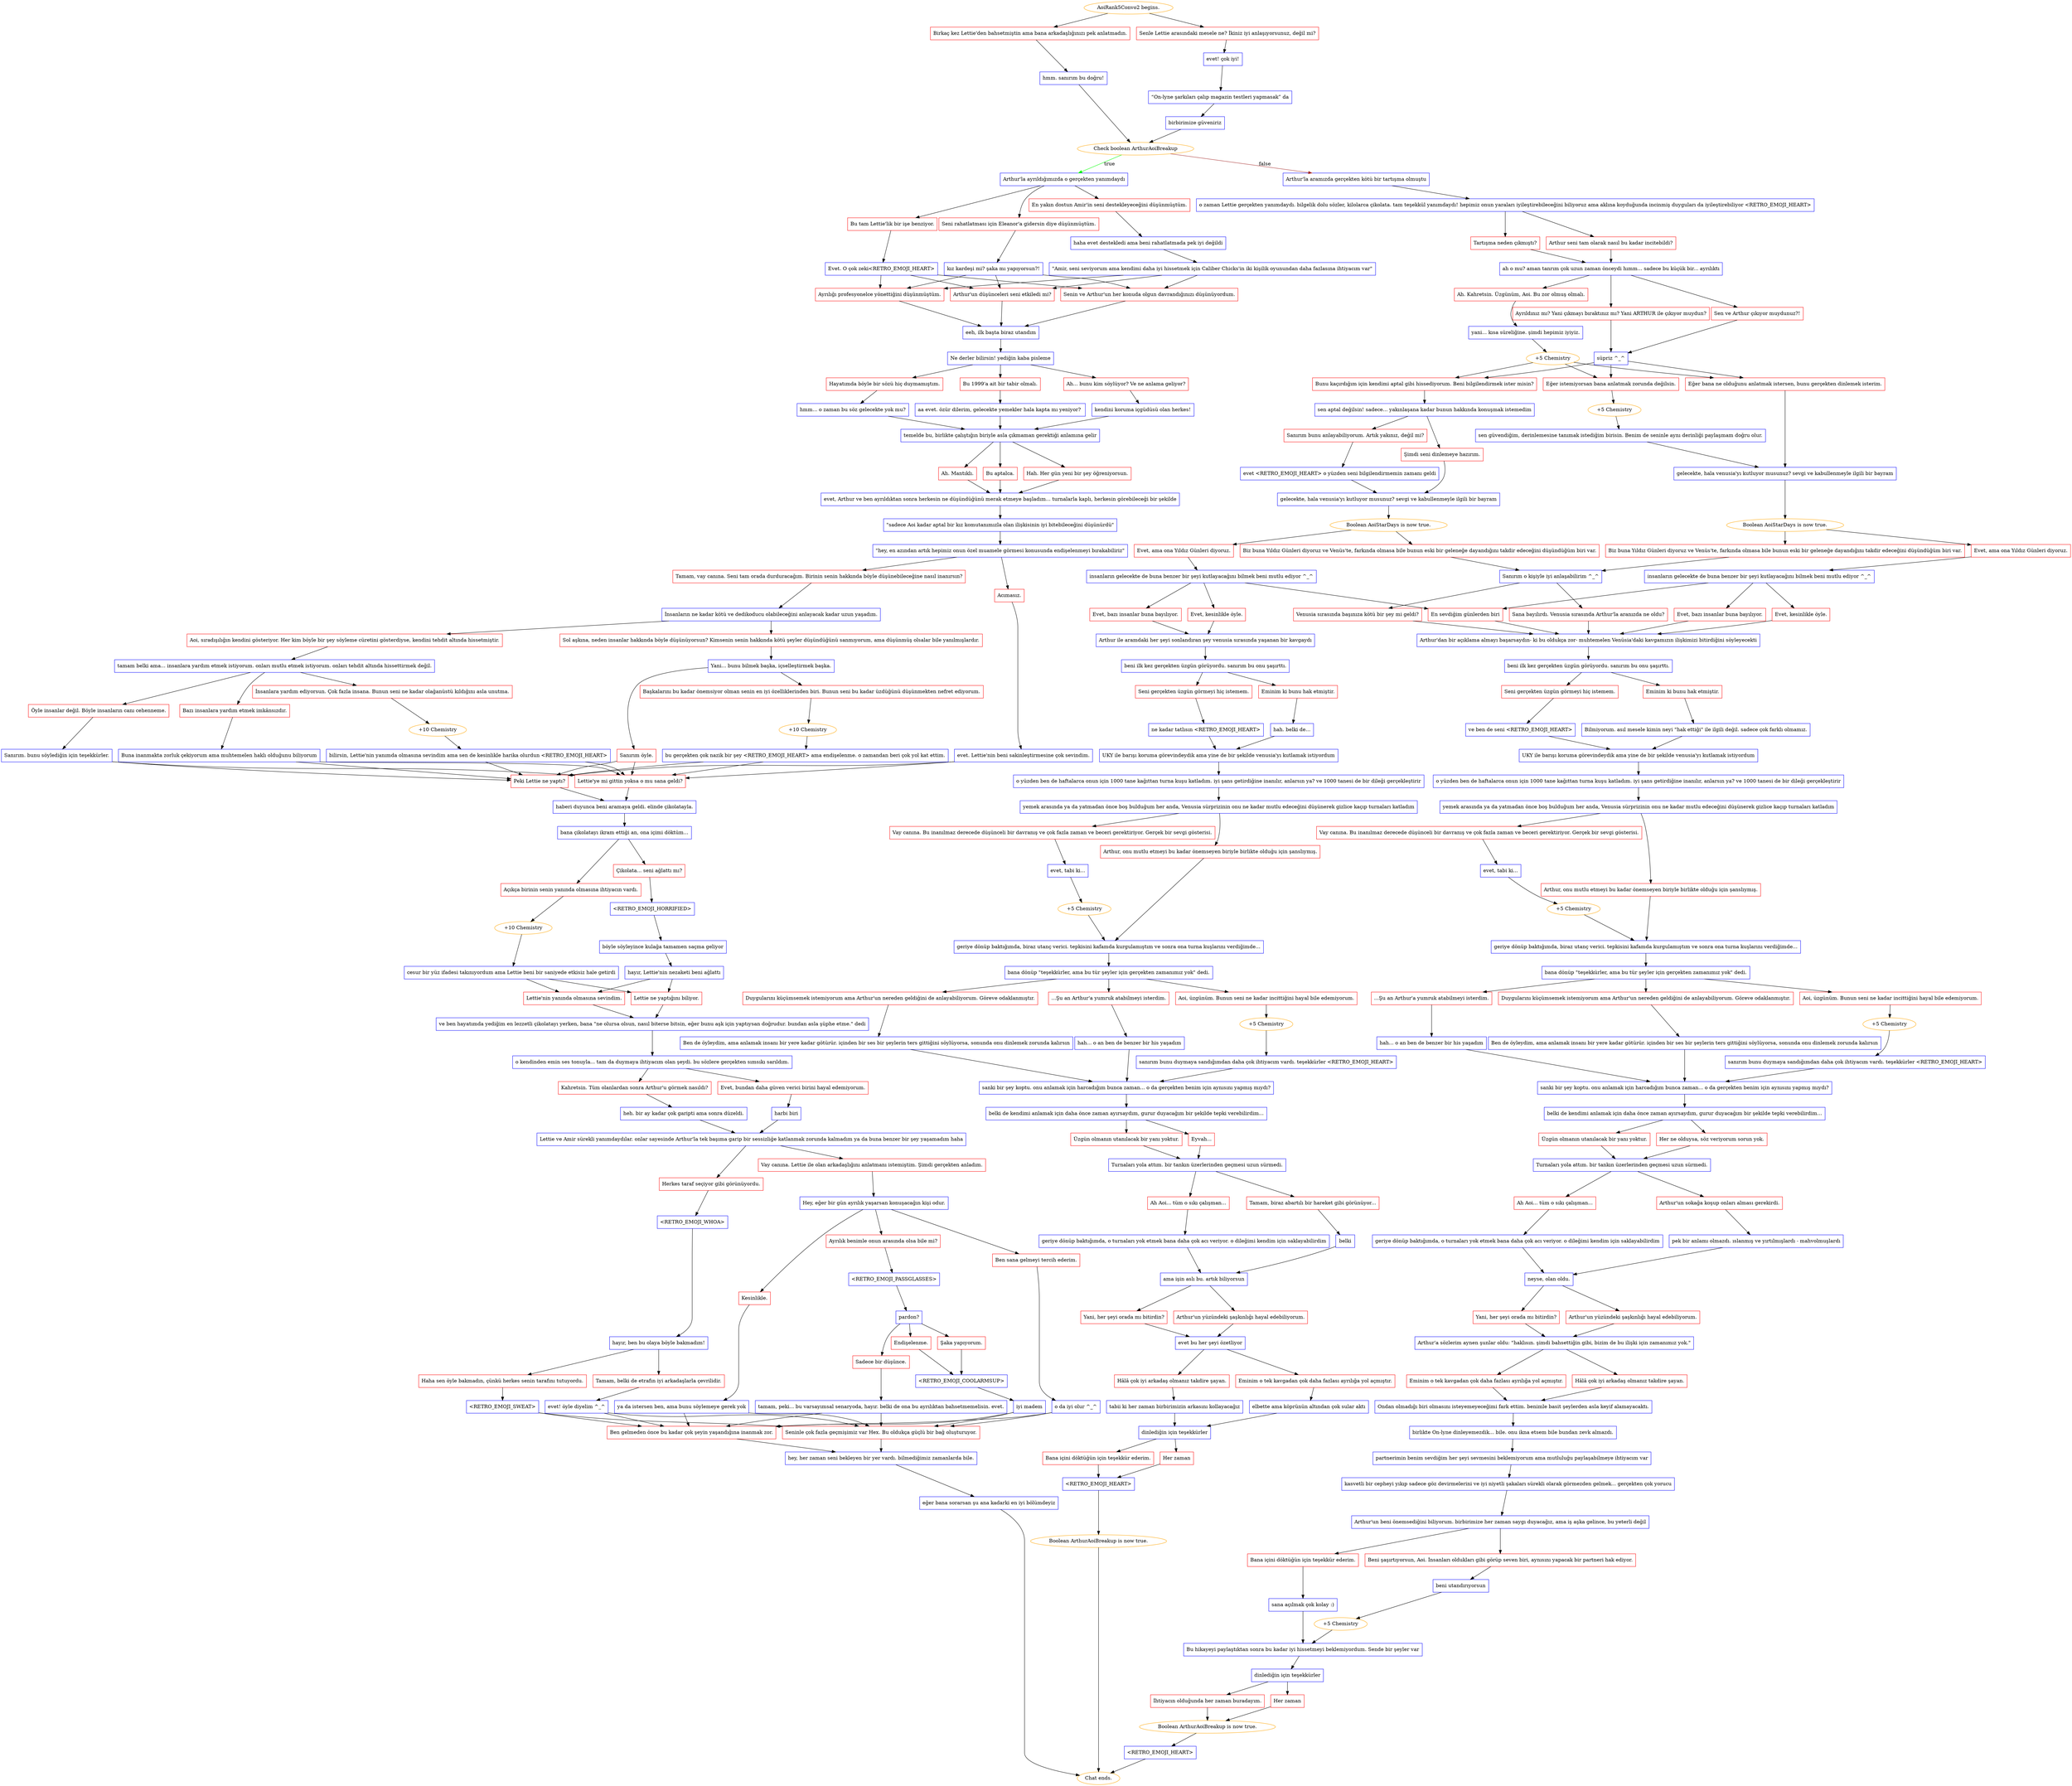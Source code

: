 digraph {
	"AoiRank5Convo2 begins." [color=orange];
		"AoiRank5Convo2 begins." -> j4015120892;
		"AoiRank5Convo2 begins." -> j2103662648;
	j4015120892 [label="Birkaç kez Lettie'den bahsetmiştin ama bana arkadaşlığınızı pek anlatmadın.",shape=box,color=red];
		j4015120892 -> j4188406973;
	j2103662648 [label="Senle Lettie arasındaki mesele ne? İkiniz iyi anlaşıyorsunuz, değil mi?",shape=box,color=red];
		j2103662648 -> j1041675508;
	j4188406973 [label="hmm. sanırım bu doğru!",shape=box,color=blue];
		j4188406973 -> j3878575433;
	j1041675508 [label="evet! çok iyi!",shape=box,color=blue];
		j1041675508 -> j1694815949;
	j3878575433 [label="Check boolean ArthurAoiBreakup",color=orange];
		j3878575433 -> j694985178 [label=true,color=green];
		j3878575433 -> j1889544301 [label=false,color=brown];
	j1694815949 [label="“On-lyne şarkıları çalıp magazin testleri yapmasak” da",shape=box,color=blue];
		j1694815949 -> j1925695749;
	j694985178 [label="Arthur'la ayrıldığımızda o gerçekten yanımdaydı",shape=box,color=blue];
		j694985178 -> j3915045479;
		j694985178 -> j1029608299;
		j694985178 -> j221464049;
	j1889544301 [label="Arthur'la aramızda gerçekten kötü bir tartışma olmuştu",shape=box,color=blue];
		j1889544301 -> j733216412;
	j1925695749 [label="birbirimize güveniriz",shape=box,color=blue];
		j1925695749 -> j3878575433;
	j3915045479 [label="Seni rahatlatması için Eleanor'a gidersin diye düşünmüştüm.",shape=box,color=red];
		j3915045479 -> j2755867407;
	j1029608299 [label="En yakın dostun Amir'in seni destekleyeceğini düşünmüştüm.",shape=box,color=red];
		j1029608299 -> j1875554834;
	j221464049 [label="Bu tam Lettie'lik bir işe benziyor.",shape=box,color=red];
		j221464049 -> j79867422;
	j733216412 [label="o zaman Lettie gerçekten yanımdaydı. bilgelik dolu sözler, kilolarca çikolata. tam teşekkül yanımdaydı! hepimiz onun yaraları iyileştirebileceğini biliyoruz ama aklına koyduğunda incinmiş duyguları da iyileştirebiliyor <RETRO_EMOJI_HEART>",shape=box,color=blue];
		j733216412 -> j2510737331;
		j733216412 -> j3495270498;
	j2755867407 [label="kız kardeşi mi? şaka mı yapıyorsun?!",shape=box,color=blue];
		j2755867407 -> j2173125826;
		j2755867407 -> j3202147852;
		j2755867407 -> j201094058;
	j1875554834 [label="haha evet destekledi ama beni rahatlatmada pek iyi değildi",shape=box,color=blue];
		j1875554834 -> j2390690239;
	j79867422 [label="Evet. O çok zeki<RETRO_EMOJI_HEART>",shape=box,color=blue];
		j79867422 -> j2173125826;
		j79867422 -> j3202147852;
		j79867422 -> j201094058;
	j2510737331 [label="Tartışma neden çıkmıştı?",shape=box,color=red];
		j2510737331 -> j334242439;
	j3495270498 [label="Arthur seni tam olarak nasıl bu kadar incitebildi?",shape=box,color=red];
		j3495270498 -> j334242439;
	j2173125826 [label="Arthur'un düşünceleri seni etkiledi mi?",shape=box,color=red];
		j2173125826 -> j3233555986;
	j3202147852 [label="Ayrılığı profesyonelce yönettiğini düşünmüştüm.",shape=box,color=red];
		j3202147852 -> j3233555986;
	j201094058 [label="Senin ve Arthur'un her konuda olgun davrandığınızı düşünüyordum.",shape=box,color=red];
		j201094058 -> j3233555986;
	j2390690239 [label="\"Amir, seni seviyorum ama kendimi daha iyi hissetmek için Caliber Chicks'in iki kişilik oyunundan daha fazlasına ihtiyacım var\"",shape=box,color=blue];
		j2390690239 -> j2173125826;
		j2390690239 -> j3202147852;
		j2390690239 -> j201094058;
	j334242439 [label="ah o mu? aman tanrım çok uzun zaman önceydi hımm... sadece bu küçük bir... ayrılıktı",shape=box,color=blue];
		j334242439 -> j3064312244;
		j334242439 -> j1152762732;
		j334242439 -> j205141927;
	j3233555986 [label="eeh, ilk başta biraz utandım",shape=box,color=blue];
		j3233555986 -> j1716704466;
	j3064312244 [label="Sen ve Arthur çıkıyor muydunuz?!",shape=box,color=red];
		j3064312244 -> j2960107684;
	j1152762732 [label="Ayrıldınız mı? Yani çıkmayı bıraktınız mı? Yani ARTHUR ile çıkıyor muydun?",shape=box,color=red];
		j1152762732 -> j2960107684;
	j205141927 [label="Ah. Kahretsin. Üzgünüm, Aoi. Bu zor olmuş olmalı.",shape=box,color=red];
		j205141927 -> j2539989973;
	j1716704466 [label="Ne derler bilirsin! yediğin kaba pisleme",shape=box,color=blue];
		j1716704466 -> j172750285;
		j1716704466 -> j261396456;
		j1716704466 -> j166420911;
	j2960107684 [label="süpriz ^_^",shape=box,color=blue];
		j2960107684 -> j1543084390;
		j2960107684 -> j1463293215;
		j2960107684 -> j2788764834;
	j2539989973 [label="yani... kısa süreliğine. şimdi hepimiz iyiyiz.",shape=box,color=blue];
		j2539989973 -> j4253216978;
	j172750285 [label="Hayatımda böyle bir sözü hiç duymamıştım.",shape=box,color=red];
		j172750285 -> j1564750672;
	j261396456 [label="Bu 1999'a ait bir tabir olmalı.",shape=box,color=red];
		j261396456 -> j3282289446;
	j166420911 [label="Ah... bunu kim söylüyor? Ve ne anlama geliyor?",shape=box,color=red];
		j166420911 -> j439681672;
	j1543084390 [label="Eğer istemiyorsan bana anlatmak zorunda değilsin.",shape=box,color=red];
		j1543084390 -> j3172917977;
	j1463293215 [label="Eğer bana ne olduğunu anlatmak istersen, bunu gerçekten dinlemek isterim.",shape=box,color=red];
		j1463293215 -> j2171943399;
	j2788764834 [label="Bunu kaçırdığım için kendimi aptal gibi hissediyorum. Beni bilgilendirmek ister misin?",shape=box,color=red];
		j2788764834 -> j181613444;
	j4253216978 [label="+5 Chemistry",color=orange];
		j4253216978 -> j1543084390;
		j4253216978 -> j1463293215;
		j4253216978 -> j2788764834;
	j1564750672 [label="hmm... o zaman bu söz gelecekte yok mu?",shape=box,color=blue];
		j1564750672 -> j521174478;
	j3282289446 [label="aa evet. özür dilerim, gelecekte yemekler hala kapta mı yeniyor? ",shape=box,color=blue];
		j3282289446 -> j521174478;
	j439681672 [label="kendini koruma içgüdüsü olan herkes!",shape=box,color=blue];
		j439681672 -> j521174478;
	j3172917977 [label="+5 Chemistry",color=orange];
		j3172917977 -> j1355688600;
	j2171943399 [label="gelecekte, hala venusia'yı kutluyor musunuz? sevgi ve kabullenmeyle ilgili bir bayram",shape=box,color=blue];
		j2171943399 -> j4226856760;
	j181613444 [label="sen aptal değilsin! sadece... yakınlaşana kadar bunun hakkında konuşmak istemedim",shape=box,color=blue];
		j181613444 -> j1349201835;
		j181613444 -> j1288410775;
	j521174478 [label="temelde bu, birlikte çalıştığın biriyle asla çıkmaman gerektiği anlamına gelir",shape=box,color=blue];
		j521174478 -> j965094369;
		j521174478 -> j3808328486;
		j521174478 -> j2358443202;
	j1355688600 [label="sen güvendiğim, derinlemesine tanımak istediğim birisin. Benim de seninle aynı derinliği paylaşmam doğru olur.",shape=box,color=blue];
		j1355688600 -> j2171943399;
	j4226856760 [label="Boolean AoiStarDays is now true.",color=orange];
		j4226856760 -> j3371044240;
		j4226856760 -> j2693775579;
	j1349201835 [label="Şimdi seni dinlemeye hazırım.",shape=box,color=red];
		j1349201835 -> j3133680784;
	j1288410775 [label="Sanırım bunu anlayabiliyorum. Artık yakınız, değil mi?",shape=box,color=red];
		j1288410775 -> j1072650278;
	j965094369 [label="Ah. Mantıklı.",shape=box,color=red];
		j965094369 -> j344503286;
	j3808328486 [label="Bu aptalca.",shape=box,color=red];
		j3808328486 -> j344503286;
	j2358443202 [label="Hah. Her gün yeni bir şey öğreniyorsun.",shape=box,color=red];
		j2358443202 -> j344503286;
	j3371044240 [label="Evet, ama ona Yıldız Günleri diyoruz.",shape=box,color=red];
		j3371044240 -> j1260828438;
	j2693775579 [label="Biz buna Yıldız Günleri diyoruz ve Venüs'te, farkında olmasa bile bunun eski bir geleneğe dayandığını takdir edeceğini düşündüğüm biri var.",shape=box,color=red];
		j2693775579 -> j2159758579;
	j3133680784 [label="gelecekte, hala venusia'yı kutluyor musunuz? sevgi ve kabullenmeyle ilgili bir bayram",shape=box,color=blue];
		j3133680784 -> j3431366332;
	j1072650278 [label="evet <RETRO_EMOJI_HEART> o yüzden seni bilgilendirmemin zamanı geldi",shape=box,color=blue];
		j1072650278 -> j3133680784;
	j344503286 [label="evet, Arthur ve ben ayrıldıktan sonra herkesin ne düşündüğünü merak etmeye başladım... turnalarla kaplı, herkesin görebileceği bir şekilde",shape=box,color=blue];
		j344503286 -> j1025173677;
	j1260828438 [label="i̇nsanların gelecekte de buna benzer bir şeyi kutlayacağını bilmek beni mutlu ediyor ^_^",shape=box,color=blue];
		j1260828438 -> j1268912651;
		j1260828438 -> j4149663910;
		j1260828438 -> j3628103139;
	j2159758579 [label="Sanırım o kişiyle iyi anlaşabilirim ^_^",shape=box,color=blue];
		j2159758579 -> j1878698892;
		j2159758579 -> j1592341455;
	j3431366332 [label="Boolean AoiStarDays is now true.",color=orange];
		j3431366332 -> j3057839169;
		j3431366332 -> j3411119807;
	j1025173677 [label="\"sadece Aoi kadar aptal bir kız komutanımızla olan ilişkisinin iyi bitebileceğini düşünürdü\"",shape=box,color=blue];
		j1025173677 -> j3789858803;
	j1268912651 [label="Evet, kesinlikle öyle.",shape=box,color=red];
		j1268912651 -> j3771987848;
	j4149663910 [label="Evet, bazı insanlar buna bayılıyor.",shape=box,color=red];
		j4149663910 -> j3771987848;
	j3628103139 [label="En sevdiğim günlerden biri",shape=box,color=red];
		j3628103139 -> j3771987848;
	j1878698892 [label="Sana bayılırdı. Venusia sırasında Arthur'la aranızda ne oldu?",shape=box,color=red];
		j1878698892 -> j3771987848;
	j1592341455 [label="Venusia sırasında başınıza kötü bir şey mi geldi?",shape=box,color=red];
		j1592341455 -> j3771987848;
	j3057839169 [label="Biz buna Yıldız Günleri diyoruz ve Venüs'te, farkında olmasa bile bunun eski bir geleneğe dayandığını takdir edeceğini düşündüğüm biri var.",shape=box,color=red];
		j3057839169 -> j2159758579;
	j3411119807 [label="Evet, ama ona Yıldız Günleri diyoruz.",shape=box,color=red];
		j3411119807 -> j2549996398;
	j3789858803 [label="\"hey, en azından artık hepimiz onun özel muamele görmesi konusunda endişelenmeyi bırakabiliriz\"",shape=box,color=blue];
		j3789858803 -> j2573758087;
		j3789858803 -> j4136162939;
	j3771987848 [label="Arthur'dan bir açıklama almayı başarsaydın- ki bu oldukça zor- muhtemelen Venüsia'daki kavgamızın ilişkimizi bitirdiğini söyleyecekti",shape=box,color=blue];
		j3771987848 -> j2216846503;
	j2549996398 [label="i̇nsanların gelecekte de buna benzer bir şeyi kutlayacağını bilmek beni mutlu ediyor ^_^",shape=box,color=blue];
		j2549996398 -> j3628103139;
		j2549996398 -> j1582751105;
		j2549996398 -> j238693789;
	j2573758087 [label="Tamam, vay canına. Seni tam orada durduracağım. Birinin senin hakkında böyle düşünebileceğine nasıl inanırsın?",shape=box,color=red];
		j2573758087 -> j4285628947;
	j4136162939 [label="Acımasız.",shape=box,color=red];
		j4136162939 -> j3190375473;
	j2216846503 [label="beni ilk kez gerçekten üzgün görüyordu. sanırım bu onu şaşırttı.",shape=box,color=blue];
		j2216846503 -> j4231733372;
		j2216846503 -> j952567193;
	j1582751105 [label="Evet, bazı insanlar buna bayılıyor.",shape=box,color=red];
		j1582751105 -> j3730044178;
	j238693789 [label="Evet, kesinlikle öyle.",shape=box,color=red];
		j238693789 -> j3730044178;
	j4285628947 [label="İnsanların ne kadar kötü ve dedikoducu olabileceğini anlayacak kadar uzun yaşadım.",shape=box,color=blue];
		j4285628947 -> j1945632508;
		j4285628947 -> j3476020621;
	j3190375473 [label="evet. Lettie'nin beni sakinleştirmesine çok sevindim.",shape=box,color=blue];
		j3190375473 -> j15025403;
		j3190375473 -> j858231518;
	j4231733372 [label="Seni gerçekten üzgün görmeyi hiç istemem.",shape=box,color=red];
		j4231733372 -> j1691881490;
	j952567193 [label="Eminim ki bunu hak etmiştir.",shape=box,color=red];
		j952567193 -> j605269744;
	j3730044178 [label="Arthur ile aramdaki her şeyi sonlandıran şey venusia sırasında yaşanan bir kavgaydı",shape=box,color=blue];
		j3730044178 -> j1984089746;
	j1945632508 [label="Sol aşkına, neden insanlar hakkında böyle düşünüyorsun? Kimsenin senin hakkında kötü şeyler düşündüğünü sanmıyorum, ama düşünmüş olsalar bile yanılmışlardır.",shape=box,color=red];
		j1945632508 -> j3684593832;
	j3476020621 [label="Aoi, sıradışılığın kendini gösteriyor. Her kim böyle bir şey söyleme cüretini gösterdiyse, kendini tehdit altında hissetmiştir.",shape=box,color=red];
		j3476020621 -> j2042407504;
	j15025403 [label="Lettie'ye mi gittin yoksa o mu sana geldi?",shape=box,color=red];
		j15025403 -> j3762149270;
	j858231518 [label="Peki Lettie ne yaptı?",shape=box,color=red];
		j858231518 -> j3762149270;
	j1691881490 [label="ve ben de seni <RETRO_EMOJI_HEART>",shape=box,color=blue];
		j1691881490 -> j3433613337;
	j605269744 [label="Bilmiyorum. asıl mesele kimin neyi \"hak ettiği\" ile ilgili değil. sadece çok farklı olmamız.",shape=box,color=blue];
		j605269744 -> j3433613337;
	j1984089746 [label="beni ilk kez gerçekten üzgün görüyordu. sanırım bu onu şaşırttı.",shape=box,color=blue];
		j1984089746 -> j117917804;
		j1984089746 -> j1485568074;
	j3684593832 [label="Yani... bunu bilmek başka, içselleştirmek başka.",shape=box,color=blue];
		j3684593832 -> j487172966;
		j3684593832 -> j2443349586;
	j2042407504 [label="tamam belki ama... insanlara yardım etmek istiyorum. onları mutlu etmek istiyorum. onları tehdit altında hissettirmek değil.",shape=box,color=blue];
		j2042407504 -> j3439329856;
		j2042407504 -> j573620413;
		j2042407504 -> j1742321846;
	j3762149270 [label="haberi duyunca beni aramaya geldi. elinde çikolatayla.",shape=box,color=blue];
		j3762149270 -> j2799584001;
	j3433613337 [label="UKY ile barışı koruma görevindeydik ama yine de bir şekilde venusia'yı kutlamak istiyordum",shape=box,color=blue];
		j3433613337 -> j3847026815;
	j117917804 [label="Seni gerçekten üzgün görmeyi hiç istemem.",shape=box,color=red];
		j117917804 -> j2546307211;
	j1485568074 [label="Eminim ki bunu hak etmiştir.",shape=box,color=red];
		j1485568074 -> j3098112608;
	j487172966 [label="Başkalarını bu kadar önemsiyor olman senin en iyi özelliklerinden biri. Bunun seni bu kadar üzdüğünü düşünmekten nefret ediyorum.",shape=box,color=red];
		j487172966 -> j2262964804;
	j2443349586 [label="Sanırım öyle.",shape=box,color=red];
		j2443349586 -> j15025403;
		j2443349586 -> j858231518;
	j3439329856 [label="Öyle insanlar değil. Böyle insanların canı cehenneme.",shape=box,color=red];
		j3439329856 -> j3891853862;
	j573620413 [label="Bazı insanlara yardım etmek imkânsızdır.",shape=box,color=red];
		j573620413 -> j76978015;
	j1742321846 [label="İnsanlara yardım ediyorsun. Çok fazla insana. Bunun seni ne kadar olağanüstü kıldığını asla unutma.",shape=box,color=red];
		j1742321846 -> j2798304070;
	j2799584001 [label="bana çikolatayı ikram ettiği an, ona içimi döktüm...",shape=box,color=blue];
		j2799584001 -> j2793028658;
		j2799584001 -> j3834989342;
	j3847026815 [label="o yüzden ben de haftalarca onun için 1000 tane kağıttan turna kuşu katladım. iyi şans getirdiğine inanılır, anlarsın ya? ve 1000 tanesi de bir dileği gerçekleştirir",shape=box,color=blue];
		j3847026815 -> j56344942;
	j2546307211 [label="ne kadar tatlısın <RETRO_EMOJI_HEART>",shape=box,color=blue];
		j2546307211 -> j2829122114;
	j3098112608 [label="hah. belki de...",shape=box,color=blue];
		j3098112608 -> j2829122114;
	j2262964804 [label="+10 Chemistry",color=orange];
		j2262964804 -> j428540856;
	j3891853862 [label="Sanırım. bunu söylediğin için teşekkürler.",shape=box,color=blue];
		j3891853862 -> j15025403;
		j3891853862 -> j858231518;
	j76978015 [label="Buna inanmakta zorluk çekiyorum ama muhtemelen haklı olduğunu biliyorum",shape=box,color=blue];
		j76978015 -> j15025403;
		j76978015 -> j858231518;
	j2798304070 [label="+10 Chemistry",color=orange];
		j2798304070 -> j1157452590;
	j2793028658 [label="Açıkça birinin senin yanında olmasına ihtiyacın vardı.",shape=box,color=red];
		j2793028658 -> j539561355;
	j3834989342 [label="Çikolata... seni ağlattı mı?",shape=box,color=red];
		j3834989342 -> j2994341256;
	j56344942 [label="yemek arasında ya da yatmadan önce boş bulduğum her anda, Venusia sürprizinin onu ne kadar mutlu edeceğini düşünerek gizlice kaçıp turnaları katladım",shape=box,color=blue];
		j56344942 -> j1549483638;
		j56344942 -> j145657424;
	j2829122114 [label="UKY ile barışı koruma görevindeydik ama yine de bir şekilde venusia'yı kutlamak istiyordum",shape=box,color=blue];
		j2829122114 -> j3641080911;
	j428540856 [label="bu gerçekten çok nazik bir şey <RETRO_EMOJI_HEART> ama endişelenme. o zamandan beri çok yol kat ettim.",shape=box,color=blue];
		j428540856 -> j15025403;
		j428540856 -> j858231518;
	j1157452590 [label="bilirsin, Lettie'nin yanımda olmasına sevindim ama sen de kesinlikle harika olurdun <RETRO_EMOJI_HEART>",shape=box,color=blue];
		j1157452590 -> j15025403;
		j1157452590 -> j858231518;
	j539561355 [label="+10 Chemistry",color=orange];
		j539561355 -> j2449772312;
	j2994341256 [label="<RETRO_EMOJI_HORRIFIED>",shape=box,color=blue];
		j2994341256 -> j606709583;
	j1549483638 [label="Vay canına. Bu inanılmaz derecede düşünceli bir davranış ve çok fazla zaman ve beceri gerektiriyor. Gerçek bir sevgi gösterisi.",shape=box,color=red];
		j1549483638 -> j1700689680;
	j145657424 [label="Arthur, onu mutlu etmeyi bu kadar önemseyen biriyle birlikte olduğu için şanslıymış.",shape=box,color=red];
		j145657424 -> j529999410;
	j3641080911 [label="o yüzden ben de haftalarca onun için 1000 tane kağıttan turna kuşu katladım. iyi şans getirdiğine inanılır, anlarsın ya? ve 1000 tanesi de bir dileği gerçekleştirir",shape=box,color=blue];
		j3641080911 -> j2729870712;
	j2449772312 [label="cesur bir yüz ifadesi takınıyordum ama Lettie beni bir saniyede etkisiz hale getirdi",shape=box,color=blue];
		j2449772312 -> j2331932475;
		j2449772312 -> j1819699272;
	j606709583 [label="böyle söyleyince kulağa tamamen saçma geliyor",shape=box,color=blue];
		j606709583 -> j164501416;
	j1700689680 [label="evet, tabi ki...",shape=box,color=blue];
		j1700689680 -> j1144631731;
	j529999410 [label="geriye dönüp baktığımda, biraz utanç verici. tepkisini kafamda kurgulamıştım ve sonra ona turna kuşlarını verdiğimde...",shape=box,color=blue];
		j529999410 -> j200651735;
	j2729870712 [label="yemek arasında ya da yatmadan önce boş bulduğum her anda, Venusia sürprizinin onu ne kadar mutlu edeceğini düşünerek gizlice kaçıp turnaları katladım",shape=box,color=blue];
		j2729870712 -> j3464037432;
		j2729870712 -> j31295836;
	j2331932475 [label="Lettie'nin yanında olmasına sevindim.",shape=box,color=red];
		j2331932475 -> j3367185630;
	j1819699272 [label="Lettie ne yaptığını biliyor.",shape=box,color=red];
		j1819699272 -> j3367185630;
	j164501416 [label="hayır, Lettie'nin nezaketi beni ağlattı",shape=box,color=blue];
		j164501416 -> j2331932475;
		j164501416 -> j1819699272;
	j1144631731 [label="+5 Chemistry",color=orange];
		j1144631731 -> j529999410;
	j200651735 [label="bana dönüp \"teşekkürler, ama bu tür şeyler için gerçekten zamanımız yok\" dedi.",shape=box,color=blue];
		j200651735 -> j659615991;
		j200651735 -> j3874294550;
		j200651735 -> j2405270018;
	j3464037432 [label="Arthur, onu mutlu etmeyi bu kadar önemseyen biriyle birlikte olduğu için şanslıymış.",shape=box,color=red];
		j3464037432 -> j3804374769;
	j31295836 [label="Vay canına. Bu inanılmaz derecede düşünceli bir davranış ve çok fazla zaman ve beceri gerektiriyor. Gerçek bir sevgi gösterisi.",shape=box,color=red];
		j31295836 -> j857248389;
	j3367185630 [label="ve ben hayatımda yediğim en lezzetli çikolatayı yerken, bana \"ne olursa olsun, nasıl biterse bitsin, eğer bunu aşk için yaptıysan doğrudur. bundan asla şüphe etme.\" dedi",shape=box,color=blue];
		j3367185630 -> j1866111488;
	j659615991 [label="...Şu an Arthur'a yumruk atabilmeyi isterdim.",shape=box,color=red];
		j659615991 -> j4049255238;
	j3874294550 [label="Aoi, üzgünüm. Bunun seni ne kadar incittiğini hayal bile edemiyorum.",shape=box,color=red];
		j3874294550 -> j1456323705;
	j2405270018 [label="Duygularını küçümsemek istemiyorum ama Arthur'un nereden geldiğini de anlayabiliyorum. Göreve odaklanmıştır.",shape=box,color=red];
		j2405270018 -> j2611274334;
	j3804374769 [label="geriye dönüp baktığımda, biraz utanç verici. tepkisini kafamda kurgulamıştım ve sonra ona turna kuşlarını verdiğimde...",shape=box,color=blue];
		j3804374769 -> j2075930442;
	j857248389 [label="evet, tabi ki...",shape=box,color=blue];
		j857248389 -> j2223439812;
	j1866111488 [label="o kendinden emin ses tonuyla... tam da duymaya ihtiyacım olan şeydi. bu sözlere gerçekten sımsıkı sarıldım.",shape=box,color=blue];
		j1866111488 -> j439124145;
		j1866111488 -> j395219249;
	j4049255238 [label="hah... o an ben de benzer bir his yaşadım",shape=box,color=blue];
		j4049255238 -> j3026616508;
	j1456323705 [label="+5 Chemistry",color=orange];
		j1456323705 -> j3746774683;
	j2611274334 [label="Ben de öyleydim, ama anlamak insanı bir yere kadar götürür. içinden bir ses bir şeylerin ters gittiğini söylüyorsa, sonunda onu dinlemek zorunda kalırsın",shape=box,color=blue];
		j2611274334 -> j3026616508;
	j2075930442 [label="bana dönüp \"teşekkürler, ama bu tür şeyler için gerçekten zamanımız yok\" dedi.",shape=box,color=blue];
		j2075930442 -> j2776767782;
		j2075930442 -> j3636144355;
		j2075930442 -> j3118296282;
	j2223439812 [label="+5 Chemistry",color=orange];
		j2223439812 -> j3804374769;
	j439124145 [label="Kahretsin. Tüm olanlardan sonra Arthur'u görmek nasıldı?",shape=box,color=red];
		j439124145 -> j3726032860;
	j395219249 [label="Evet, bundan daha güven verici birini hayal edemiyorum.",shape=box,color=red];
		j395219249 -> j2109292525;
	j3026616508 [label="sanki bir şey koptu. onu anlamak için harcadığım bunca zaman... o da gerçekten benim için aynısını yapmış mıydı?",shape=box,color=blue];
		j3026616508 -> j2186117008;
	j3746774683 [label="sanırım bunu duymaya sandığımdan daha çok ihtiyacım vardı. teşekkürler <RETRO_EMOJI_HEART>",shape=box,color=blue];
		j3746774683 -> j3026616508;
	j2776767782 [label="Duygularını küçümsemek istemiyorum ama Arthur'un nereden geldiğini de anlayabiliyorum. Göreve odaklanmıştır.",shape=box,color=red];
		j2776767782 -> j3195414532;
	j3636144355 [label="Aoi, üzgünüm. Bunun seni ne kadar incittiğini hayal bile edemiyorum.",shape=box,color=red];
		j3636144355 -> j225403411;
	j3118296282 [label="...Şu an Arthur'a yumruk atabilmeyi isterdim.",shape=box,color=red];
		j3118296282 -> j3525180621;
	j3726032860 [label="heh. bir ay kadar çok garipti ama sonra düzeldi.",shape=box,color=blue];
		j3726032860 -> j2161339179;
	j2109292525 [label="harbi biri",shape=box,color=blue];
		j2109292525 -> j2161339179;
	j2186117008 [label="belki de kendimi anlamak için daha önce zaman ayırsaydım, gurur duyacağım bir şekilde tepki verebilirdim...",shape=box,color=blue];
		j2186117008 -> j3686824823;
		j2186117008 -> j2057705724;
	j3195414532 [label="Ben de öyleydim, ama anlamak insanı bir yere kadar götürür. içinden bir ses bir şeylerin ters gittiğini söylüyorsa, sonunda onu dinlemek zorunda kalırsın",shape=box,color=blue];
		j3195414532 -> j2186680884;
	j225403411 [label="+5 Chemistry",color=orange];
		j225403411 -> j390213244;
	j3525180621 [label="hah... o an ben de benzer bir his yaşadım",shape=box,color=blue];
		j3525180621 -> j2186680884;
	j2161339179 [label="Lettie ve Amir sürekli yanımdaydılar. onlar sayesinde Arthur'la tek başıma garip bir sessizliğe katlanmak zorunda kalmadım ya da buna benzer bir şey yaşamadım haha",shape=box,color=blue];
		j2161339179 -> j4088329446;
		j2161339179 -> j2129519692;
	j3686824823 [label="Üzgün olmanın utanılacak bir yanı yoktur.",shape=box,color=red];
		j3686824823 -> j1285827989;
	j2057705724 [label="Her ne olduysa, söz veriyorum sorun yok.",shape=box,color=red];
		j2057705724 -> j1285827989;
	j2186680884 [label="sanki bir şey koptu. onu anlamak için harcadığım bunca zaman... o da gerçekten benim için aynısını yapmış mıydı?",shape=box,color=blue];
		j2186680884 -> j3090281890;
	j390213244 [label="sanırım bunu duymaya sandığımdan daha çok ihtiyacım vardı. teşekkürler <RETRO_EMOJI_HEART>",shape=box,color=blue];
		j390213244 -> j2186680884;
	j4088329446 [label="Vay canına. Lettie ile olan arkadaşlığını anlatmanı istemiştim. Şimdi gerçekten anladım.",shape=box,color=red];
		j4088329446 -> j1947968226;
	j2129519692 [label="Herkes taraf seçiyor gibi görünüyordu.",shape=box,color=red];
		j2129519692 -> j1452237243;
	j1285827989 [label="Turnaları yola attım. bir tankın üzerlerinden geçmesi uzun sürmedi.",shape=box,color=blue];
		j1285827989 -> j2512844125;
		j1285827989 -> j3429505007;
	j3090281890 [label="belki de kendimi anlamak için daha önce zaman ayırsaydım, gurur duyacağım bir şekilde tepki verebilirdim...",shape=box,color=blue];
		j3090281890 -> j2908392367;
		j3090281890 -> j2361516577;
	j1947968226 [label="Hey, eğer bir gün ayrılık yaşarsan konuşacağın kişi odur.",shape=box,color=blue];
		j1947968226 -> j944448198;
		j1947968226 -> j2976452670;
		j1947968226 -> j3951570950;
	j1452237243 [label="<RETRO_EMOJI_WHOA>",shape=box,color=blue];
		j1452237243 -> j172309313;
	j2512844125 [label="Ah Aoi... tüm o sıkı çalışman...",shape=box,color=red];
		j2512844125 -> j1266188212;
	j3429505007 [label="Arthur'un sokağa koşup onları alması gerekirdi.",shape=box,color=red];
		j3429505007 -> j1107525921;
	j2908392367 [label="Üzgün olmanın utanılacak bir yanı yoktur.",shape=box,color=red];
		j2908392367 -> j3165808336;
	j2361516577 [label="Eyvah...",shape=box,color=red];
		j2361516577 -> j3165808336;
	j944448198 [label="Ayrılık benimle onun arasında olsa bile mi?",shape=box,color=red];
		j944448198 -> j2781529549;
	j2976452670 [label="Ben sana gelmeyi tercih ederim.",shape=box,color=red];
		j2976452670 -> j4330677;
	j3951570950 [label="Kesinlikle.",shape=box,color=red];
		j3951570950 -> j1424765210;
	j172309313 [label="hayır, ben bu olaya böyle bakmadım!",shape=box,color=blue];
		j172309313 -> j796350714;
		j172309313 -> j3145730728;
	j1266188212 [label="geriye dönüp baktığımda, o turnaları yok etmek bana daha çok acı veriyor. o dileğimi kendim için saklayabilirdim",shape=box,color=blue];
		j1266188212 -> j850025547;
	j1107525921 [label="pek bir anlamı olmazdı. ıslanmış ve yırtılmışlardı - mahvolmuşlardı",shape=box,color=blue];
		j1107525921 -> j850025547;
	j3165808336 [label="Turnaları yola attım. bir tankın üzerlerinden geçmesi uzun sürmedi.",shape=box,color=blue];
		j3165808336 -> j686400995;
		j3165808336 -> j913732253;
	j2781529549 [label="<RETRO_EMOJI_PASSGLASSES>",shape=box,color=blue];
		j2781529549 -> j911755670;
	j4330677 [label="o da iyi olur ^_^",shape=box,color=blue];
		j4330677 -> j2357182257;
		j4330677 -> j1771000701;
	j1424765210 [label="ya da istersen ben, ama bunu söylemeye gerek yok",shape=box,color=blue];
		j1424765210 -> j2357182257;
		j1424765210 -> j1771000701;
	j796350714 [label="Haha sen öyle bakmadın, çünkü herkes senin tarafını tutuyordu.",shape=box,color=red];
		j796350714 -> j105254869;
	j3145730728 [label="Tamam, belki de etrafın iyi arkadaşlarla çevrilidir.",shape=box,color=red];
		j3145730728 -> j545490997;
	j850025547 [label="neyse, olan oldu.",shape=box,color=blue];
		j850025547 -> j2997227042;
		j850025547 -> j1174859148;
	j686400995 [label="Ah Aoi... tüm o sıkı çalışman...",shape=box,color=red];
		j686400995 -> j1258455515;
	j913732253 [label="Tamam, biraz abartılı bir hareket gibi görünüyor...",shape=box,color=red];
		j913732253 -> j748560117;
	j911755670 [label="pardon?",shape=box,color=blue];
		j911755670 -> j3799337934;
		j911755670 -> j4093858201;
		j911755670 -> j3903691214;
	j2357182257 [label="Seninle çok fazla geçmişimiz var Hex. Bu oldukça güçlü bir bağ oluşturuyor.",shape=box,color=red];
		j2357182257 -> j3566760297;
	j1771000701 [label="Ben gelmeden önce bu kadar çok şeyin yaşandığına inanmak zor.",shape=box,color=red];
		j1771000701 -> j3566760297;
	j105254869 [label="<RETRO_EMOJI_SWEAT>",shape=box,color=blue];
		j105254869 -> j2357182257;
		j105254869 -> j1771000701;
	j545490997 [label="evet! öyle diyelim ^_^",shape=box,color=blue];
		j545490997 -> j2357182257;
		j545490997 -> j1771000701;
	j2997227042 [label="Yani, her şeyi orada mı bitirdin?",shape=box,color=red];
		j2997227042 -> j2571750167;
	j1174859148 [label="Arthur'un yüzündeki şaşkınlığı hayal edebiliyorum.",shape=box,color=red];
		j1174859148 -> j2571750167;
	j1258455515 [label="geriye dönüp baktığımda, o turnaları yok etmek bana daha çok acı veriyor. o dileğimi kendim için saklayabilirdim",shape=box,color=blue];
		j1258455515 -> j3458619234;
	j748560117 [label="belki",shape=box,color=blue];
		j748560117 -> j3458619234;
	j3799337934 [label="Sadece bir düşünce.",shape=box,color=red];
		j3799337934 -> j245682454;
	j4093858201 [label="Şaka yapıyorum.",shape=box,color=red];
		j4093858201 -> j778025231;
	j3903691214 [label="Endişelenme.",shape=box,color=red];
		j3903691214 -> j778025231;
	j3566760297 [label="hey, her zaman seni bekleyen bir yer vardı. bilmediğimiz zamanlarda bile.",shape=box,color=blue];
		j3566760297 -> j796789279;
	j2571750167 [label="Arthur'a sözlerim aynen şunlar oldu: \"haklısın. şimdi bahsettiğin gibi, bizim de bu ilişki için zamanımız yok.\"",shape=box,color=blue];
		j2571750167 -> j266743959;
		j2571750167 -> j1756651752;
	j3458619234 [label="ama işin aslı bu. artık biliyorsun",shape=box,color=blue];
		j3458619234 -> j1327293303;
		j3458619234 -> j2175788301;
	j245682454 [label="tamam, peki... bu varsayımsal senaryoda, hayır. belki de ona bu ayrılıktan bahsetmemelisin. evet.",shape=box,color=blue];
		j245682454 -> j2357182257;
		j245682454 -> j1771000701;
	j778025231 [label="<RETRO_EMOJI_COOLARMSUP>",shape=box,color=blue];
		j778025231 -> j3768300665;
	j796789279 [label="eğer bana sorarsan şu ana kadarki en iyi bölümdeyiz",shape=box,color=blue];
		j796789279 -> "Chat ends.";
	j266743959 [label="Hâlâ çok iyi arkadaş olmanız takdire şayan.",shape=box,color=red];
		j266743959 -> j2116926787;
	j1756651752 [label="Eminim o tek kavgadan çok daha fazlası ayrılığa yol açmıştır.",shape=box,color=red];
		j1756651752 -> j2116926787;
	j1327293303 [label="Yani, her şeyi orada mı bitirdin?",shape=box,color=red];
		j1327293303 -> j1575112240;
	j2175788301 [label="Arthur'un yüzündeki şaşkınlığı hayal edebiliyorum.",shape=box,color=red];
		j2175788301 -> j1575112240;
	j3768300665 [label="iyi madem",shape=box,color=blue];
		j3768300665 -> j2357182257;
		j3768300665 -> j1771000701;
	"Chat ends." [color=orange];
	j2116926787 [label="Ondan olmadığı biri olmasını isteyemeyeceğimi fark ettim. benimle basit şeylerden asla keyif alamayacaktı.",shape=box,color=blue];
		j2116926787 -> j2369678532;
	j1575112240 [label="evet bu her şeyi özetliyor",shape=box,color=blue];
		j1575112240 -> j941900426;
		j1575112240 -> j2792553719;
	j2369678532 [label="birlikte On-lyne dinleyemezdik... bile. onu ikna etsem bile bundan zevk almazdı.",shape=box,color=blue];
		j2369678532 -> j2593833115;
	j941900426 [label="Hâlâ çok iyi arkadaş olmanız takdire şayan.",shape=box,color=red];
		j941900426 -> j1740100924;
	j2792553719 [label="Eminim o tek kavgadan çok daha fazlası ayrılığa yol açmıştır.",shape=box,color=red];
		j2792553719 -> j2303992976;
	j2593833115 [label="partnerimin benim sevdiğim her şeyi sevmesini beklemiyorum ama mutluluğu paylaşabilmeye ihtiyacım var",shape=box,color=blue];
		j2593833115 -> j1601108289;
	j1740100924 [label="tabii ki her zaman birbirimizin arkasını kollayacağız",shape=box,color=blue];
		j1740100924 -> j254656327;
	j2303992976 [label="elbette ama köprünün altından çok sular aktı",shape=box,color=blue];
		j2303992976 -> j254656327;
	j1601108289 [label="kasvetli bir cepheyi yıkıp sadece göz devirmelerini ve iyi niyetli şakaları sürekli olarak görmezden gelmek... gerçekten çok yorucu",shape=box,color=blue];
		j1601108289 -> j998023581;
	j254656327 [label="dinlediğin için teşekkürler",shape=box,color=blue];
		j254656327 -> j1306030983;
		j254656327 -> j2986438718;
	j998023581 [label="Arthur'un beni önemsediğini biliyorum. birbirimize her zaman saygı duyacağız, ama iş aşka gelince, bu yeterli değil",shape=box,color=blue];
		j998023581 -> j3310849440;
		j998023581 -> j3363433062;
	j1306030983 [label="Her zaman",shape=box,color=red];
		j1306030983 -> j1632109606;
	j2986438718 [label="Bana içini döktüğün için teşekkür ederim.",shape=box,color=red];
		j2986438718 -> j1632109606;
	j3310849440 [label="Bana içini döktüğün için teşekkür ederim.",shape=box,color=red];
		j3310849440 -> j3759841526;
	j3363433062 [label="Beni şaşırtıyorsun, Aoi. İnsanları oldukları gibi görüp seven biri, aynısını yapacak bir partneri hak ediyor.",shape=box,color=red];
		j3363433062 -> j2860770314;
	j1632109606 [label="<RETRO_EMOJI_HEART>",shape=box,color=blue];
		j1632109606 -> j4205574074;
	j3759841526 [label="sana açılmak çok kolay :)",shape=box,color=blue];
		j3759841526 -> j1734988705;
	j2860770314 [label="beni utandırıyorsun",shape=box,color=blue];
		j2860770314 -> j3007234872;
	j4205574074 [label="Boolean ArthurAoiBreakup is now true.",color=orange];
		j4205574074 -> "Chat ends.";
	j1734988705 [label="Bu hikayeyi paylaştıktan sonra bu kadar iyi hissetmeyi beklemiyordum. Sende bir şeyler var",shape=box,color=blue];
		j1734988705 -> j1516351174;
	j3007234872 [label="+5 Chemistry",color=orange];
		j3007234872 -> j1734988705;
	j1516351174 [label="dinlediğin için teşekkürler",shape=box,color=blue];
		j1516351174 -> j3961263365;
		j1516351174 -> j3635871496;
	j3961263365 [label="İhtiyacın olduğunda her zaman buradayım.",shape=box,color=red];
		j3961263365 -> j2407572271;
	j3635871496 [label="Her zaman",shape=box,color=red];
		j3635871496 -> j2407572271;
	j2407572271 [label="Boolean ArthurAoiBreakup is now true.",color=orange];
		j2407572271 -> j1098993356;
	j1098993356 [label="<RETRO_EMOJI_HEART>",shape=box,color=blue];
		j1098993356 -> "Chat ends.";
}